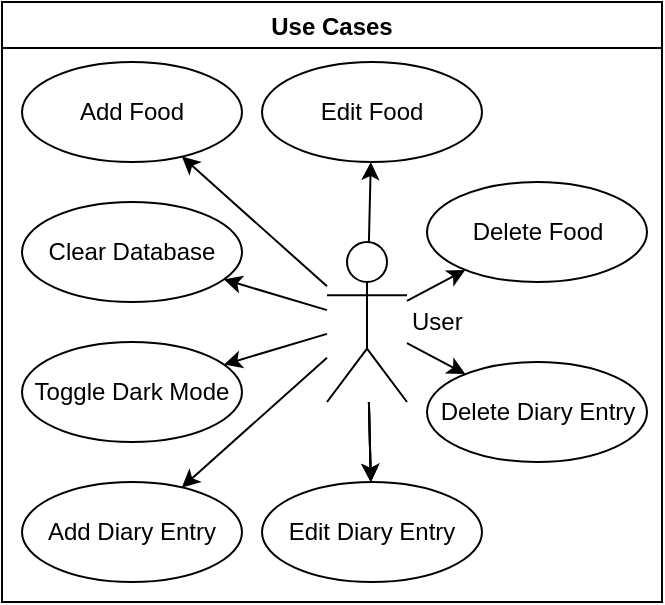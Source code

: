 <?xml version="1.0" encoding="UTF-8"?>
<mxfile version="14.0.0" type="google"><diagram id="yn0Pt9idecwhtJpvpaC7"><mxGraphModel dx="1623" dy="695" grid="1" gridSize="10" guides="1" tooltips="1" connect="1" arrows="1" fold="1" page="1" pageScale="1" pageWidth="850" pageHeight="1100" math="0" shadow="0"><root><mxCell id="0"/><mxCell id="1" parent="0"/><mxCell id="2" value="Use Cases" style="swimlane;" vertex="1" parent="1"><mxGeometry x="-40" y="100" width="330" height="300" as="geometry"/></mxCell><mxCell id="3" value="User" style="shape=umlActor;verticalLabelPosition=middle;verticalAlign=middle;html=1;outlineConnect=0;labelPosition=right;align=left;" vertex="1" parent="2"><mxGeometry x="162.5" y="120" width="40" height="80" as="geometry"/></mxCell><mxCell id="4" value="Add Food" style="ellipse;whiteSpace=wrap;html=1;" vertex="1" parent="2"><mxGeometry x="10" y="30" width="110" height="50" as="geometry"/></mxCell><mxCell id="5" style="rounded=0;orthogonalLoop=1;jettySize=auto;html=1;" edge="1" parent="2" source="3" target="4"><mxGeometry relative="1" as="geometry"/></mxCell><mxCell id="6" value="Edit Food" style="ellipse;whiteSpace=wrap;html=1;" vertex="1" parent="2"><mxGeometry x="130" y="30" width="110" height="50" as="geometry"/></mxCell><mxCell id="7" style="edgeStyle=none;rounded=0;orthogonalLoop=1;jettySize=auto;html=1;" edge="1" parent="2" source="3" target="6"><mxGeometry relative="1" as="geometry"/></mxCell><mxCell id="8" value="Delete Food" style="ellipse;whiteSpace=wrap;html=1;" vertex="1" parent="2"><mxGeometry x="212.5" y="90" width="110" height="50" as="geometry"/></mxCell><mxCell id="9" style="edgeStyle=none;rounded=0;orthogonalLoop=1;jettySize=auto;html=1;" edge="1" parent="2" source="3" target="8"><mxGeometry relative="1" as="geometry"/></mxCell><mxCell id="10" value="Add Diary Entry" style="ellipse;whiteSpace=wrap;html=1;" vertex="1" parent="2"><mxGeometry x="10" y="240" width="110" height="50" as="geometry"/></mxCell><mxCell id="11" style="edgeStyle=none;rounded=0;orthogonalLoop=1;jettySize=auto;html=1;" edge="1" parent="2" source="3" target="10"><mxGeometry relative="1" as="geometry"/></mxCell><mxCell id="12" value="Edit Diary Entry" style="ellipse;whiteSpace=wrap;html=1;" vertex="1" parent="2"><mxGeometry x="130" y="240" width="110" height="50" as="geometry"/></mxCell><mxCell id="13" style="edgeStyle=none;rounded=0;orthogonalLoop=1;jettySize=auto;html=1;" edge="1" parent="2" source="3" target="12"><mxGeometry relative="1" as="geometry"/></mxCell><mxCell id="14" value="" style="edgeStyle=none;rounded=0;orthogonalLoop=1;jettySize=auto;html=1;" edge="1" parent="2" source="3" target="12"><mxGeometry relative="1" as="geometry"/></mxCell><mxCell id="15" value="" style="edgeStyle=none;rounded=0;orthogonalLoop=1;jettySize=auto;html=1;" edge="1" parent="2" source="3" target="12"><mxGeometry relative="1" as="geometry"/></mxCell><mxCell id="16" value="Delete Diary Entry" style="ellipse;whiteSpace=wrap;html=1;" vertex="1" parent="2"><mxGeometry x="212.5" y="180" width="110" height="50" as="geometry"/></mxCell><mxCell id="17" style="edgeStyle=none;rounded=0;orthogonalLoop=1;jettySize=auto;html=1;" edge="1" parent="2" source="3" target="16"><mxGeometry relative="1" as="geometry"/></mxCell><mxCell id="18" value="Clear Database" style="ellipse;whiteSpace=wrap;html=1;" vertex="1" parent="2"><mxGeometry x="10" y="100" width="110" height="50" as="geometry"/></mxCell><mxCell id="19" style="edgeStyle=none;rounded=0;orthogonalLoop=1;jettySize=auto;html=1;" edge="1" parent="2" source="3" target="18"><mxGeometry relative="1" as="geometry"/></mxCell><mxCell id="20" value="Toggle Dark Mode" style="ellipse;whiteSpace=wrap;html=1;" vertex="1" parent="2"><mxGeometry x="10" y="170" width="110" height="50" as="geometry"/></mxCell><mxCell id="21" style="edgeStyle=none;rounded=0;orthogonalLoop=1;jettySize=auto;html=1;" edge="1" parent="2" source="3" target="20"><mxGeometry relative="1" as="geometry"/></mxCell></root></mxGraphModel></diagram></mxfile>